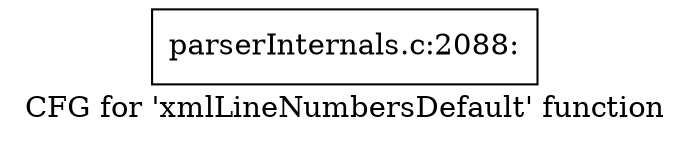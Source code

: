 digraph "CFG for 'xmlLineNumbersDefault' function" {
	label="CFG for 'xmlLineNumbersDefault' function";

	Node0x4fbb690 [shape=record,label="{parserInternals.c:2088:}"];
}
